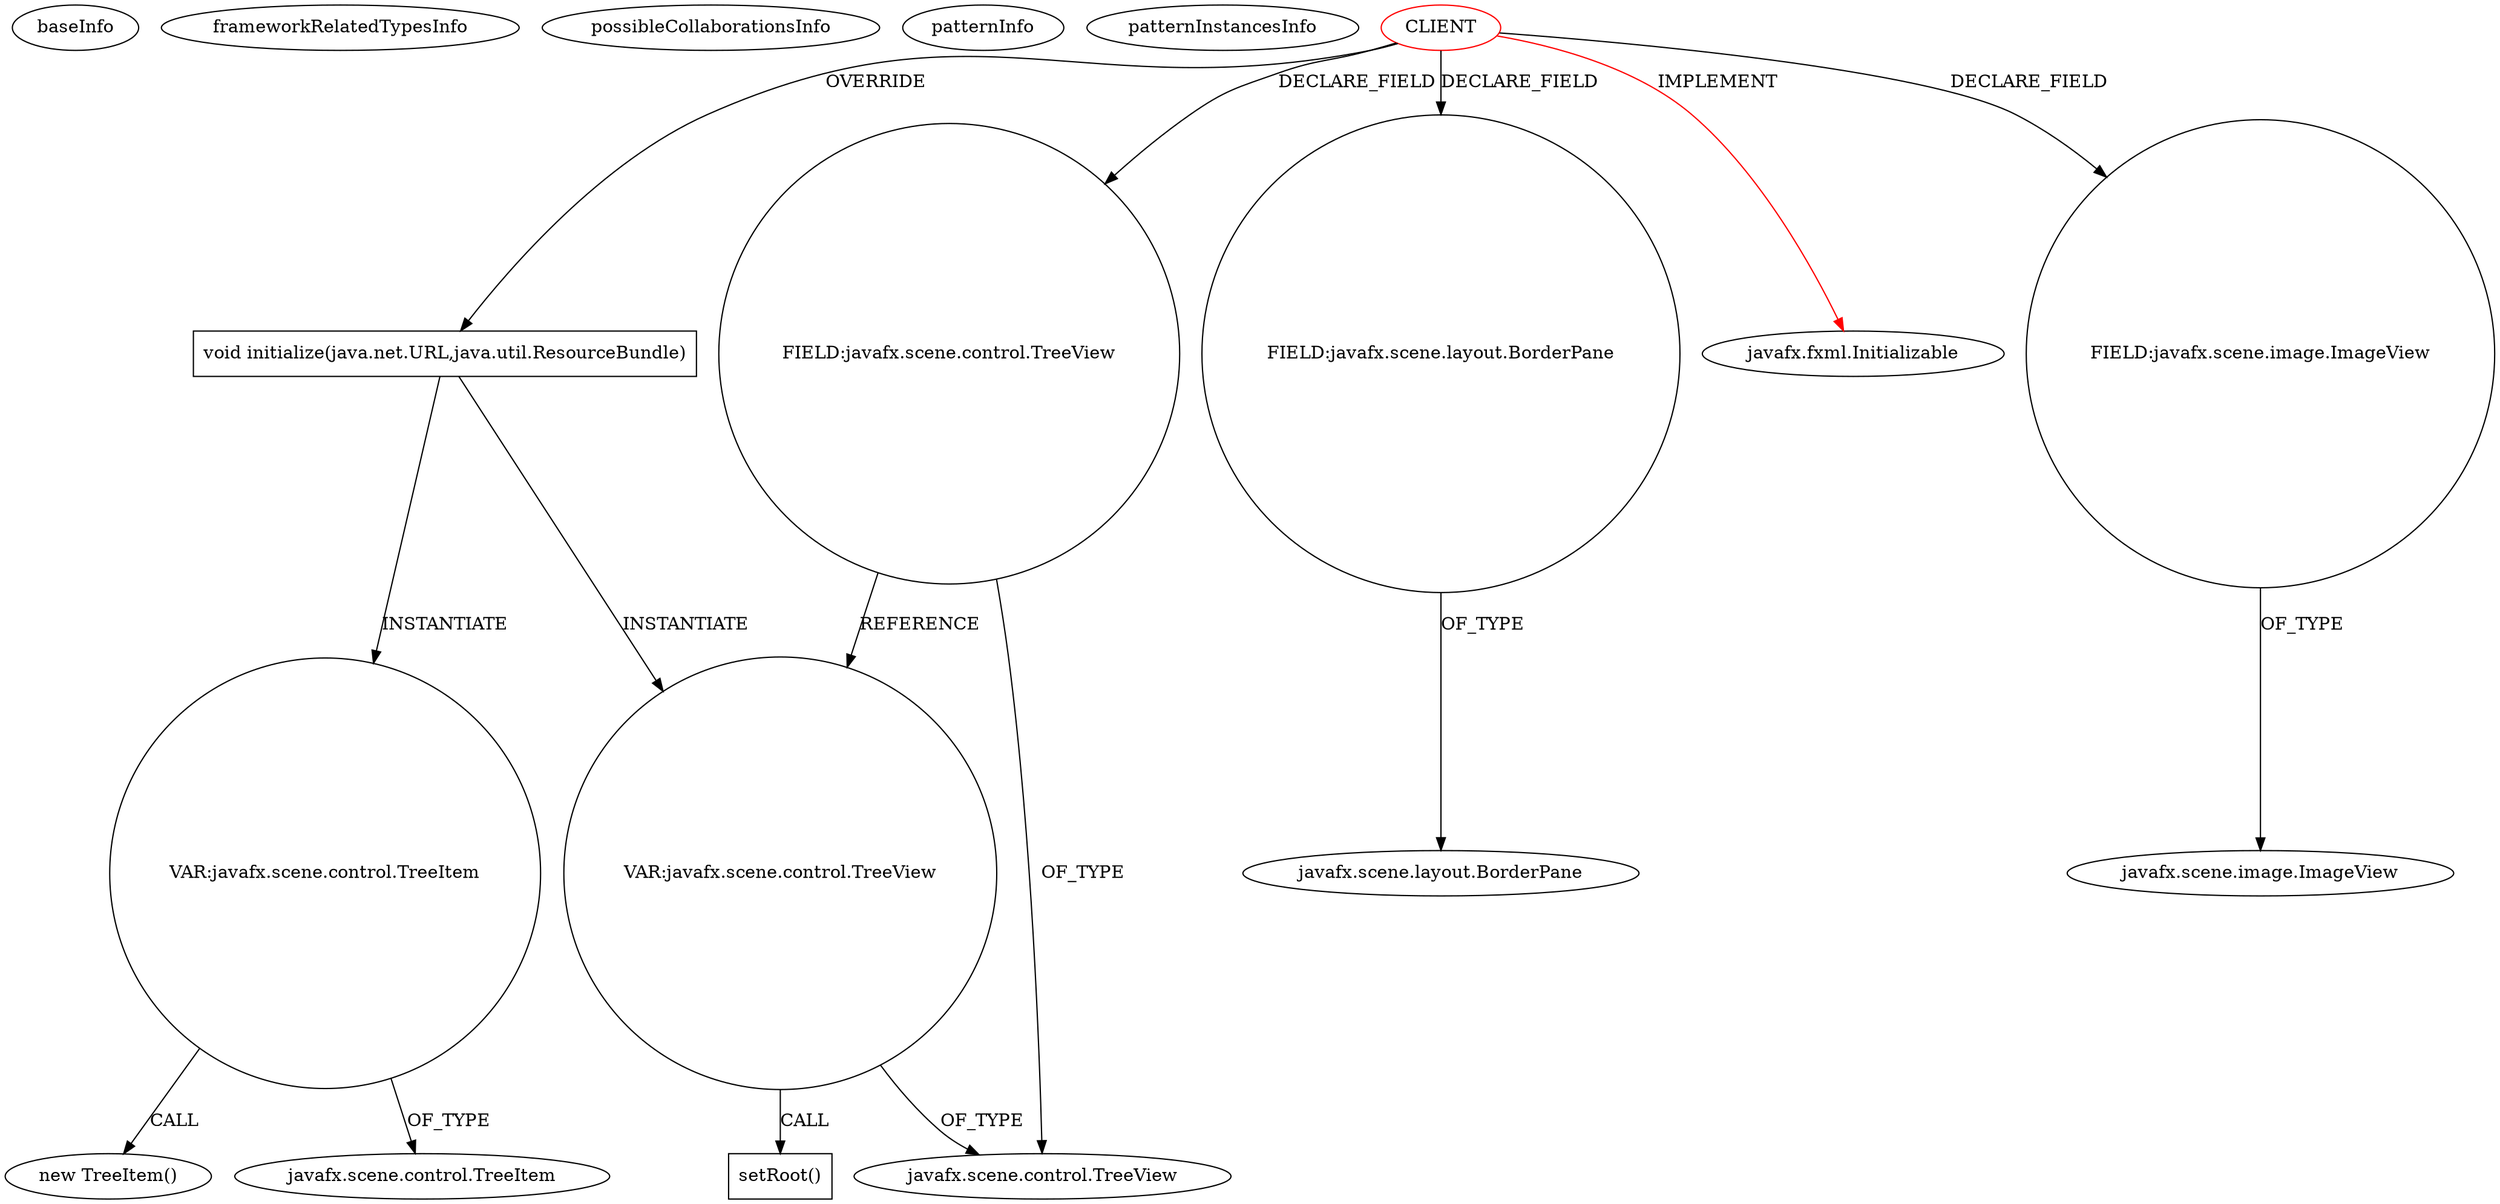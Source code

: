 digraph {
baseInfo[graphId=2295,category="pattern",isAnonymous=false,possibleRelation=false]
frameworkRelatedTypesInfo[0="javafx.fxml.Initializable"]
possibleCollaborationsInfo[]
patternInfo[frequency=2.0,patternRootClient=0]
patternInstancesInfo[0="LichuanLu-ShunUI-FX~/LichuanLu-ShunUI-FX/ShunUI-FX-master/src/controllers/Controller.java~Controller~779",1="coffemonster-KelvinDatuPogi~/coffemonster-KelvinDatuPogi/KelvinDatuPogi-master/src/application/main/FXMLDocumentController.java~FXMLDocumentController~2305"]
34[label="new TreeItem()",vertexType="CONSTRUCTOR_CALL",isFrameworkType=false]
35[label="VAR:javafx.scene.control.TreeItem",vertexType="VARIABLE_EXPRESION",isFrameworkType=false,shape=circle]
24[label="void initialize(java.net.URL,java.util.ResourceBundle)",vertexType="OVERRIDING_METHOD_DECLARATION",isFrameworkType=false,shape=box]
0[label="CLIENT",vertexType="ROOT_CLIENT_CLASS_DECLARATION",isFrameworkType=false,color=red]
18[label="FIELD:javafx.scene.control.TreeView",vertexType="FIELD_DECLARATION",isFrameworkType=false,shape=circle]
31[label="VAR:javafx.scene.control.TreeView",vertexType="VARIABLE_EXPRESION",isFrameworkType=false,shape=circle]
10[label="FIELD:javafx.scene.layout.BorderPane",vertexType="FIELD_DECLARATION",isFrameworkType=false,shape=circle]
11[label="javafx.scene.layout.BorderPane",vertexType="FRAMEWORK_CLASS_TYPE",isFrameworkType=false]
1[label="javafx.fxml.Initializable",vertexType="FRAMEWORK_INTERFACE_TYPE",isFrameworkType=false]
32[label="setRoot()",vertexType="INSIDE_CALL",isFrameworkType=false,shape=box]
36[label="javafx.scene.control.TreeItem",vertexType="FRAMEWORK_CLASS_TYPE",isFrameworkType=false]
4[label="FIELD:javafx.scene.image.ImageView",vertexType="FIELD_DECLARATION",isFrameworkType=false,shape=circle]
5[label="javafx.scene.image.ImageView",vertexType="FRAMEWORK_CLASS_TYPE",isFrameworkType=false]
15[label="javafx.scene.control.TreeView",vertexType="FRAMEWORK_CLASS_TYPE",isFrameworkType=false]
0->24[label="OVERRIDE"]
10->11[label="OF_TYPE"]
4->5[label="OF_TYPE"]
24->31[label="INSTANTIATE"]
18->15[label="OF_TYPE"]
0->4[label="DECLARE_FIELD"]
31->15[label="OF_TYPE"]
24->35[label="INSTANTIATE"]
0->18[label="DECLARE_FIELD"]
18->31[label="REFERENCE"]
35->36[label="OF_TYPE"]
31->32[label="CALL"]
35->34[label="CALL"]
0->10[label="DECLARE_FIELD"]
0->1[label="IMPLEMENT",color=red]
}
